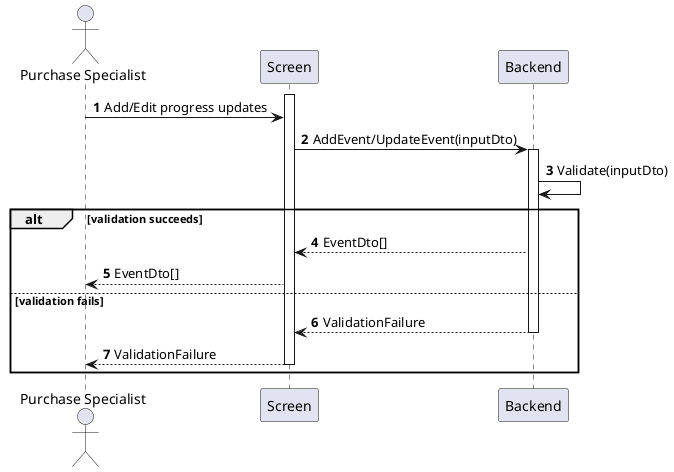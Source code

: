 @startuml purchase-order-update-progress
autonumber

actor "Purchase Specialist" as a
participant Screen as f
participant Backend as b

activate f
a -> f : Add/Edit progress updates
f -> b : AddEvent/UpdateEvent(inputDto)
activate b
b -> b : Validate(inputDto)

alt validation succeeds
    b --> f : EventDto[]
    f --> a : EventDto[]
else validation fails
    return ValidationFailure
    f --> a : ValidationFailure
    deactivate f
end
@enduml